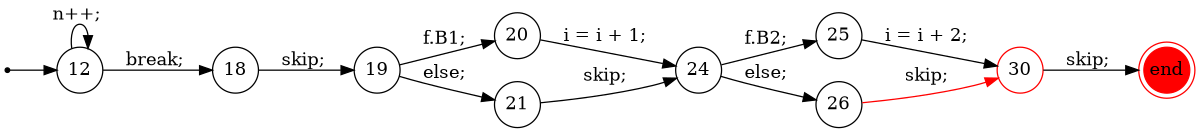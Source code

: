digraph finite_state_machine {
	rankdir=LR
	size="8,5"
	93824994178208 [label = 12, shape = doublecircle, fixedsize = true]; 
	s93824994178208 [shape = point];
	e93824994173872 [shape = doublecircle, fixedsize = true, style = filled, color = red,  label = end];
	 93824994178208 [label = 12, shape = circle, fixedsize = true ];
	 93824994170560 [label = 18, shape = circle, fixedsize = true ];
	 93824994170896 [label = 19, shape = circle, fixedsize = true ];
	 93824994171728 [label = 20, shape = circle, fixedsize = true ];
	 93824994172480 [label = 21, shape = circle, fixedsize = true ];
	 93824994172256 [label = 24, shape = circle, fixedsize = true ];
	 93824994173344 [label = 25, shape = circle, fixedsize = true ];
	 93824994174096 [label = 26, shape = circle, fixedsize = true ];
	 93824994173872 [label = 30, shape = circle, color = red, fixedsize = true ];
	s93824994178208 -> 93824994178208;
	93824994178208 -> 93824994170560 [ label = "break; "];
	93824994178208 -> 93824994178208 [ label = "n++; "];
	93824994170560 -> 93824994170896 [ label = "skip; "];
	93824994170896 -> 93824994171728 [ label = "f.B1; "];
	93824994171728 -> 93824994172256 [ label = "i = i + 1; "];
	93824994170896 -> 93824994172480 [ label = "else; "];
	93824994172480 -> 93824994172256 [ label = "skip; "];
	93824994172256 -> 93824994173344 [ label = "f.B2; "];
	93824994173344 -> 93824994173872 [ label = "i = i + 2; "];
	93824994172256 -> 93824994174096 [ label = "else; "];
	93824994174096 -> 93824994173872 [color = red, label = "skip; "];
	93824994173872 -> e93824994173872 [ label = "skip; "];
}